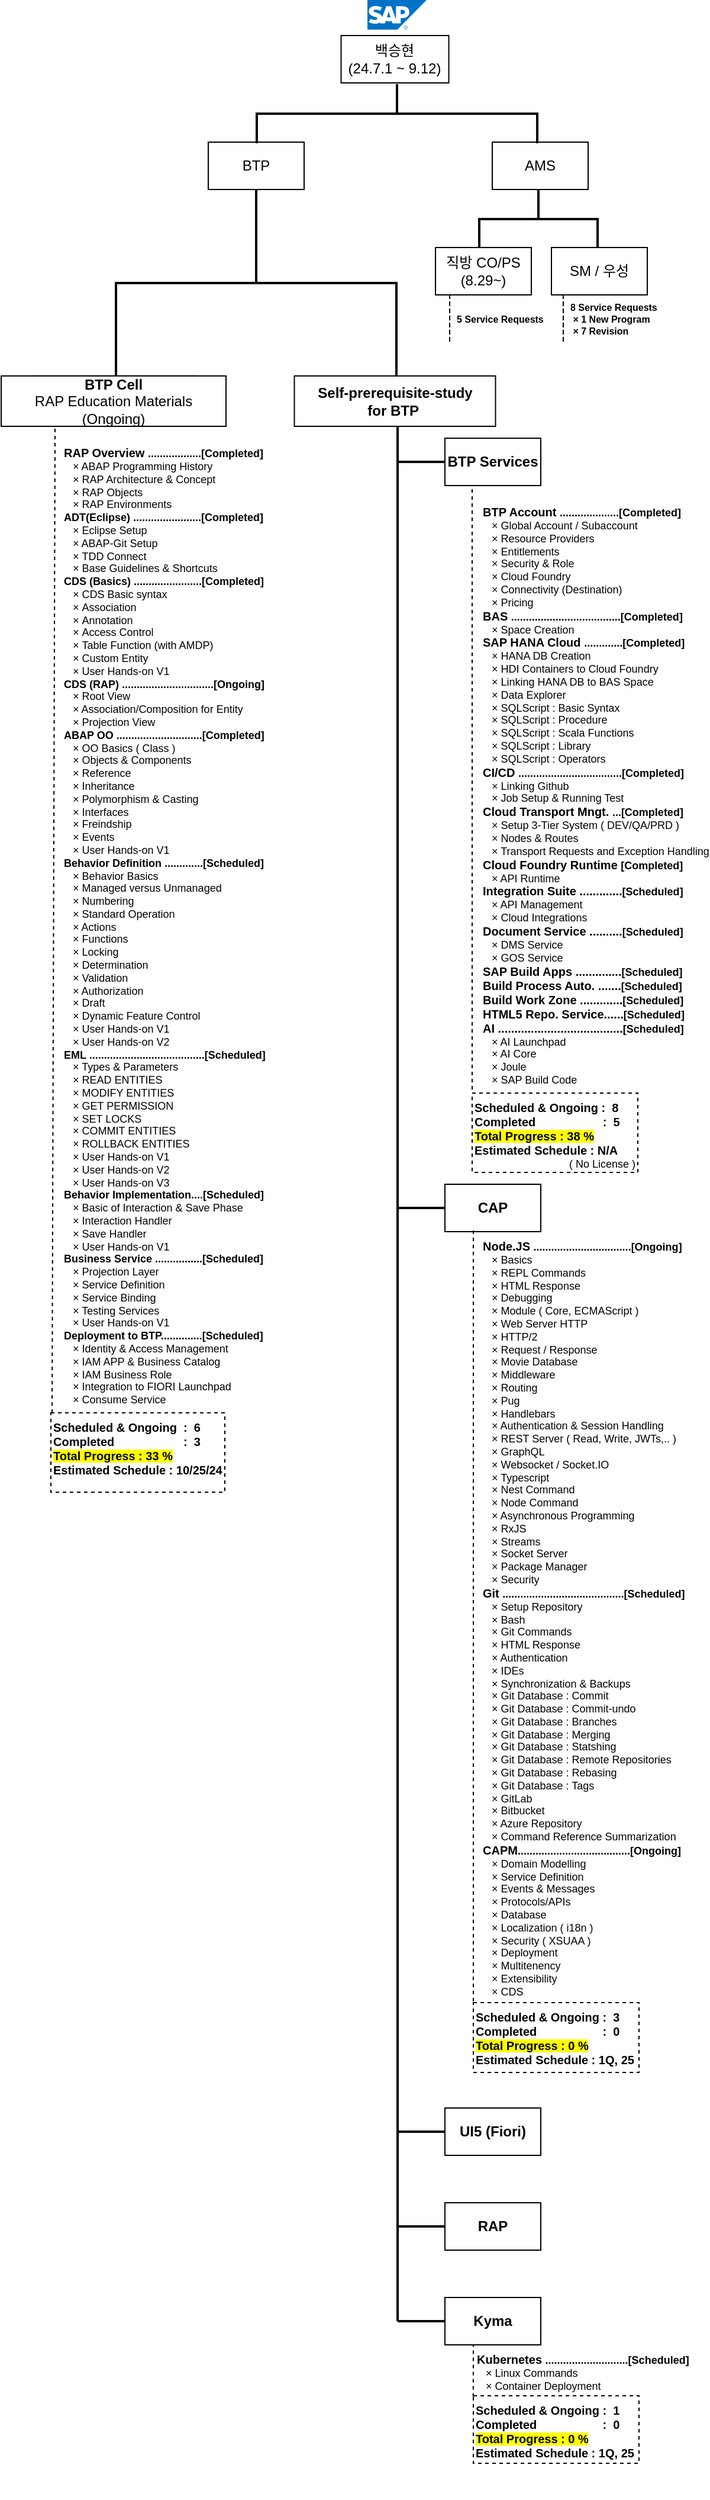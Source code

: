 <mxfile version="24.7.13">
  <diagram name="페이지-1" id="6aw2M1E4y64dNc1100PF">
    <mxGraphModel dx="1195" dy="643" grid="1" gridSize="10" guides="1" tooltips="1" connect="1" arrows="1" fold="1" page="1" pageScale="1" pageWidth="827" pageHeight="1169" math="0" shadow="0">
      <root>
        <mxCell id="0" />
        <mxCell id="1" parent="0" />
        <mxCell id="C9ntUFuA4X-yzAEyJdpu-21" value="백승현&lt;br&gt;(24.7.1 ~ 9.12)" style="html=1;whiteSpace=wrap;" parent="1" vertex="1">
          <mxGeometry x="352.25" y="90" width="91" height="40" as="geometry" />
        </mxCell>
        <mxCell id="C9ntUFuA4X-yzAEyJdpu-23" value="AMS" style="html=1;whiteSpace=wrap;" parent="1" vertex="1">
          <mxGeometry x="480" y="180" width="81" height="40" as="geometry" />
        </mxCell>
        <mxCell id="C9ntUFuA4X-yzAEyJdpu-24" value="BTP" style="html=1;whiteSpace=wrap;" parent="1" vertex="1">
          <mxGeometry x="240" y="180" width="81" height="40" as="geometry" />
        </mxCell>
        <mxCell id="C9ntUFuA4X-yzAEyJdpu-25" value="" style="strokeWidth=2;html=1;shape=mxgraph.flowchart.annotation_2;align=left;labelPosition=right;pointerEvents=1;rotation=90;" parent="1" vertex="1">
          <mxGeometry x="374.5" y="37.5" width="50" height="237" as="geometry" />
        </mxCell>
        <mxCell id="C9ntUFuA4X-yzAEyJdpu-28" value="" style="strokeWidth=2;html=1;shape=mxgraph.flowchart.annotation_2;align=left;labelPosition=right;pointerEvents=1;rotation=90;" parent="1" vertex="1">
          <mxGeometry x="494" y="195" width="50" height="100" as="geometry" />
        </mxCell>
        <mxCell id="C9ntUFuA4X-yzAEyJdpu-29" value="직방 CO/PS&lt;br&gt;(8.29~)" style="html=1;whiteSpace=wrap;" parent="1" vertex="1">
          <mxGeometry x="432" y="269" width="81" height="40" as="geometry" />
        </mxCell>
        <mxCell id="C9ntUFuA4X-yzAEyJdpu-30" value="SM / 우성" style="html=1;whiteSpace=wrap;" parent="1" vertex="1">
          <mxGeometry x="530" y="269" width="81" height="40" as="geometry" />
        </mxCell>
        <mxCell id="C9ntUFuA4X-yzAEyJdpu-40" value="" style="strokeWidth=2;html=1;shape=mxgraph.flowchart.annotation_2;align=left;labelPosition=right;pointerEvents=1;rotation=90;points=[[0,0.5,0,0,0],[0.5,0,0,0,0],[0.5,0.5,0,0,0],[0.5,1,0,0,0],[1,0,0,0,0],[1,1,0,0,0]];" parent="1" vertex="1">
          <mxGeometry x="201.44" y="180.44" width="158.12" height="237" as="geometry" />
        </mxCell>
        <mxCell id="C9ntUFuA4X-yzAEyJdpu-41" value="&lt;b&gt;BTP Cell&lt;/b&gt;&lt;br&gt;RAP Education Materials" style="html=1;whiteSpace=wrap;" parent="1" vertex="1">
          <mxGeometry x="90" y="377.44" width="140" height="40" as="geometry" />
        </mxCell>
        <mxCell id="C9ntUFuA4X-yzAEyJdpu-44" value="5 Service Requests" style="shape=partialRectangle;fillColor=none;align=left;verticalAlign=middle;strokeColor=none;spacingLeft=34;rotatable=0;points=[[0,0.5],[1,0.5]];portConstraint=eastwest;dropTarget=0;fontSize=8;fontStyle=1" parent="1" vertex="1">
          <mxGeometry x="414" y="309" width="90" height="41" as="geometry" />
        </mxCell>
        <mxCell id="C9ntUFuA4X-yzAEyJdpu-45" value="" style="shape=partialRectangle;top=0;left=0;bottom=0;fillColor=none;stokeWidth=1;dashed=1;align=left;verticalAlign=middle;spacingLeft=4;spacingRight=4;overflow=hidden;rotatable=0;points=[];portConstraint=eastwest;part=1;" parent="C9ntUFuA4X-yzAEyJdpu-44" vertex="1" connectable="0">
          <mxGeometry width="30" height="41" as="geometry" />
        </mxCell>
        <mxCell id="C9ntUFuA4X-yzAEyJdpu-46" value="8 Service Requests &#xa; × 1 New Program&#xa; × 7 Revision" style="shape=partialRectangle;fillColor=none;align=left;verticalAlign=middle;strokeColor=none;spacingLeft=34;rotatable=0;points=[[0,0.5],[1,0.5]];portConstraint=eastwest;dropTarget=0;fontSize=8;fontStyle=1" parent="1" vertex="1">
          <mxGeometry x="510" y="309" width="90" height="41" as="geometry" />
        </mxCell>
        <mxCell id="C9ntUFuA4X-yzAEyJdpu-47" value="" style="shape=partialRectangle;top=0;left=0;bottom=0;fillColor=none;stokeWidth=1;dashed=1;align=left;verticalAlign=middle;spacingLeft=4;spacingRight=4;overflow=hidden;rotatable=0;points=[];portConstraint=eastwest;part=1;" parent="C9ntUFuA4X-yzAEyJdpu-46" vertex="1" connectable="0">
          <mxGeometry width="30" height="41" as="geometry" />
        </mxCell>
        <mxCell id="C9ntUFuA4X-yzAEyJdpu-54" value="" style="endArrow=none;dashed=1;html=1;strokeWidth=1;rounded=0;entryX=0.352;entryY=0.096;entryDx=0;entryDy=0;entryPerimeter=0;" parent="1" edge="1">
          <mxGeometry width="50" height="50" relative="1" as="geometry">
            <mxPoint x="108" y="1253.013" as="sourcePoint" />
            <mxPoint x="110.65" y="380.0" as="targetPoint" />
          </mxGeometry>
        </mxCell>
        <mxCell id="C9ntUFuA4X-yzAEyJdpu-55" value="&lt;span style=&quot;font-size: 10px; text-wrap: nowrap;&quot;&gt;&lt;b&gt;RAP Overview&amp;nbsp;&lt;/b&gt;&lt;/span&gt;&lt;span style=&quot;text-wrap: nowrap; background-color: initial;&quot;&gt;&lt;b&gt;..................[Completed&lt;/b&gt;&lt;/span&gt;&lt;span style=&quot;text-wrap: nowrap; background-color: initial;&quot;&gt;&lt;b&gt;]&lt;/b&gt;&lt;/span&gt;&lt;span style=&quot;font-size: 9px; text-wrap: nowrap;&quot;&gt;&lt;b&gt;&amp;nbsp;&lt;/b&gt; &amp;nbsp;&lt;br&gt;&amp;nbsp; &amp;nbsp;× ABAP Programming History&lt;/span&gt;&lt;br style=&quot;padding: 0px; margin: 0px; font-size: 9px; text-wrap: nowrap;&quot;&gt;&lt;span style=&quot;font-size: 9px; text-wrap: nowrap;&quot;&gt;&amp;nbsp; &amp;nbsp;× RAP Architecture &amp;amp; Concept&lt;br&gt;&lt;/span&gt;&lt;div&gt;&lt;span style=&quot;text-wrap: nowrap; background-color: initial;&quot;&gt;&amp;nbsp; &amp;nbsp;×&lt;/span&gt;&lt;span style=&quot;text-wrap: nowrap; background-color: initial;&quot;&gt;&amp;nbsp;RAP Objects&lt;/span&gt;&lt;span style=&quot;font-size: 9px; text-wrap: nowrap;&quot;&gt;&amp;nbsp;&lt;br&gt;&lt;/span&gt;&lt;span style=&quot;text-wrap: nowrap;&quot;&gt;&amp;nbsp; &amp;nbsp;× RAP Environments&lt;/span&gt;&lt;span style=&quot;font-size: 9px; text-wrap: nowrap;&quot;&gt;&amp;nbsp;&lt;br&gt;&lt;b&gt;ADT(Eclipse)&amp;nbsp;&lt;/b&gt;&lt;/span&gt;&lt;span style=&quot;text-wrap: nowrap; background-color: initial;&quot;&gt;&lt;b&gt;.......................[Completed&lt;/b&gt;&lt;/span&gt;&lt;span style=&quot;text-wrap: nowrap; background-color: initial;&quot;&gt;&lt;b&gt;]&lt;/b&gt;&lt;/span&gt;&lt;span style=&quot;font-size: 9px; text-wrap: nowrap;&quot;&gt;&lt;br&gt;&lt;/span&gt;&lt;span style=&quot;text-wrap: nowrap; background-color: initial;&quot;&gt;&amp;nbsp; &amp;nbsp;×&lt;/span&gt;&lt;span style=&quot;text-wrap: nowrap; background-color: initial;&quot;&gt;&amp;nbsp;Eclipse Setup&lt;/span&gt;&lt;span style=&quot;text-wrap: nowrap;&quot;&gt;&lt;br&gt;&lt;/span&gt;&lt;span style=&quot;text-wrap: nowrap;&quot;&gt;&amp;nbsp; &amp;nbsp;× ABAP-Git Setup&lt;br&gt;&lt;/span&gt;&lt;span style=&quot;text-wrap: nowrap; background-color: initial;&quot;&gt;&amp;nbsp; &amp;nbsp;×&lt;/span&gt;&lt;span style=&quot;text-wrap: nowrap; background-color: initial;&quot;&gt;&amp;nbsp;TDD Connect&lt;br&gt;&lt;/span&gt;&lt;span style=&quot;text-wrap: nowrap; background-color: initial;&quot;&gt;&amp;nbsp; &amp;nbsp;×&lt;/span&gt;&lt;span style=&quot;text-wrap: nowrap; background-color: initial;&quot;&gt;&amp;nbsp;Base Guidelines &amp;amp; Shortcuts&lt;/span&gt;&lt;span style=&quot;font-size: 9px; text-wrap: nowrap;&quot;&gt;&lt;br&gt;&lt;/span&gt;&lt;/div&gt;&lt;div&gt;&lt;span style=&quot;text-wrap: nowrap;&quot;&gt;&lt;b&gt;CDS (Basics)&amp;nbsp;&lt;/b&gt;&lt;/span&gt;&lt;span style=&quot;background-color: initial; text-wrap: nowrap;&quot;&gt;&lt;b&gt;.......................[Completed&lt;/b&gt;&lt;/span&gt;&lt;span style=&quot;background-color: initial; text-wrap: nowrap;&quot;&gt;&lt;b&gt;]&lt;/b&gt;&lt;/span&gt;&lt;span style=&quot;text-wrap: nowrap; background-color: initial;&quot;&gt;&lt;br&gt;&lt;/span&gt;&lt;/div&gt;&lt;div&gt;&lt;span style=&quot;text-wrap: nowrap; background-color: initial;&quot;&gt;&amp;nbsp; &amp;nbsp;×&amp;nbsp;&lt;/span&gt;&lt;span style=&quot;background-color: initial; text-wrap: nowrap;&quot;&gt;CDS Basic syntax&lt;/span&gt;&lt;/div&gt;&lt;div&gt;&lt;span style=&quot;text-wrap: nowrap; background-color: initial;&quot;&gt;&amp;nbsp; &amp;nbsp;×&lt;/span&gt;&lt;span style=&quot;text-wrap: nowrap; background-color: initial;&quot;&gt;&amp;nbsp;Association&lt;/span&gt;&lt;span style=&quot;text-wrap: nowrap; background-color: initial;&quot;&gt;&lt;br&gt;&lt;/span&gt;&lt;/div&gt;&lt;div&gt;&lt;span style=&quot;text-wrap: nowrap; background-color: initial;&quot;&gt;&amp;nbsp; &amp;nbsp;×&lt;/span&gt;&lt;span style=&quot;text-wrap: nowrap; background-color: initial;&quot;&gt;&amp;nbsp;Annotation&lt;/span&gt;&lt;span style=&quot;text-wrap: nowrap; background-color: initial;&quot;&gt;&lt;br&gt;&lt;/span&gt;&lt;/div&gt;&lt;div&gt;&lt;span style=&quot;text-wrap: nowrap; background-color: initial;&quot;&gt;&amp;nbsp; &amp;nbsp;×&lt;/span&gt;&lt;span style=&quot;text-wrap: nowrap; background-color: initial;&quot;&gt;&amp;nbsp;Access Control&lt;/span&gt;&lt;span style=&quot;text-wrap: nowrap; background-color: initial;&quot;&gt;&lt;br&gt;&lt;/span&gt;&lt;/div&gt;&lt;div&gt;&lt;span style=&quot;text-wrap: nowrap; background-color: initial;&quot;&gt;&amp;nbsp; &amp;nbsp;×&lt;/span&gt;&lt;span style=&quot;text-wrap: nowrap; background-color: initial;&quot;&gt;&amp;nbsp;Table Function (with AMDP)&lt;/span&gt;&lt;span style=&quot;text-wrap: nowrap; background-color: initial;&quot;&gt;&lt;br&gt;&lt;/span&gt;&lt;/div&gt;&lt;div&gt;&lt;span style=&quot;text-wrap: nowrap; background-color: initial;&quot;&gt;&amp;nbsp; &amp;nbsp;×&lt;/span&gt;&lt;span style=&quot;text-wrap: nowrap; background-color: initial;&quot;&gt;&amp;nbsp;Custom Entity&lt;/span&gt;&lt;span style=&quot;text-wrap: nowrap; background-color: initial;&quot;&gt;&lt;br&gt;&lt;/span&gt;&lt;/div&gt;&lt;div&gt;&lt;span style=&quot;text-wrap: nowrap;&quot;&gt;&amp;nbsp; &amp;nbsp;× User Hands-on V1&lt;/span&gt;&lt;span style=&quot;text-wrap: nowrap; background-color: initial;&quot;&gt;&lt;br&gt;&lt;/span&gt;&lt;/div&gt;&lt;div&gt;&lt;span style=&quot;text-wrap: nowrap;&quot;&gt;&lt;b&gt;CDS (RAP)&amp;nbsp;&lt;/b&gt;&lt;/span&gt;&lt;span style=&quot;background-color: initial; text-wrap: nowrap;&quot;&gt;&lt;b&gt;...............................[Ongoing&lt;/b&gt;&lt;/span&gt;&lt;span style=&quot;background-color: initial; text-wrap: nowrap;&quot;&gt;&lt;b&gt;]&lt;/b&gt;&lt;/span&gt;&lt;span style=&quot;text-wrap: nowrap; background-color: initial;&quot;&gt;&lt;br&gt;&lt;/span&gt;&lt;/div&gt;&lt;div&gt;&lt;span style=&quot;text-wrap: nowrap;&quot;&gt;&amp;nbsp; &amp;nbsp;× Root View&lt;/span&gt;&lt;span style=&quot;text-wrap: nowrap;&quot;&gt;&lt;br&gt;&lt;/span&gt;&lt;/div&gt;&lt;div&gt;&lt;span style=&quot;text-wrap: nowrap;&quot;&gt;&amp;nbsp; &amp;nbsp;× Association/Composition for Entity&lt;/span&gt;&lt;span style=&quot;text-wrap: nowrap;&quot;&gt;&lt;br&gt;&lt;/span&gt;&lt;/div&gt;&lt;div&gt;&lt;span style=&quot;text-wrap: nowrap;&quot;&gt;&amp;nbsp; &amp;nbsp;× Projection View&lt;/span&gt;&lt;/div&gt;&lt;div&gt;&lt;span style=&quot;text-wrap: nowrap;&quot;&gt;&lt;b&gt;ABAP OO&amp;nbsp;&lt;/b&gt;&lt;/span&gt;&lt;span style=&quot;background-color: initial; text-wrap: nowrap;&quot;&gt;&lt;b&gt;.............................[Completed&lt;/b&gt;&lt;/span&gt;&lt;span style=&quot;background-color: initial; text-wrap: nowrap;&quot;&gt;&lt;b&gt;]&lt;/b&gt;&lt;/span&gt;&lt;/div&gt;&lt;div&gt;&lt;span style=&quot;text-wrap: nowrap;&quot;&gt;&amp;nbsp; &amp;nbsp;× OO Basics ( Class )&lt;/span&gt;&lt;/div&gt;&lt;div&gt;&lt;span style=&quot;text-wrap: nowrap;&quot;&gt;&amp;nbsp; &amp;nbsp;× Objects &amp;amp; Components&lt;/span&gt;&lt;span style=&quot;text-wrap: nowrap;&quot;&gt;&lt;br&gt;&lt;/span&gt;&lt;/div&gt;&lt;div&gt;&lt;span style=&quot;text-wrap: nowrap;&quot;&gt;&amp;nbsp; &amp;nbsp;× Reference&lt;/span&gt;&lt;span style=&quot;text-wrap: nowrap;&quot;&gt;&lt;br&gt;&lt;/span&gt;&lt;/div&gt;&lt;div&gt;&lt;span style=&quot;text-wrap: nowrap;&quot;&gt;&amp;nbsp; &amp;nbsp;× Inheritance&lt;/span&gt;&lt;span style=&quot;text-wrap: nowrap;&quot;&gt;&lt;br&gt;&lt;/span&gt;&lt;/div&gt;&lt;div&gt;&lt;span style=&quot;text-wrap: nowrap;&quot;&gt;&amp;nbsp; &amp;nbsp;× Polymorphism &amp;amp; Casting&lt;/span&gt;&lt;span style=&quot;text-wrap: nowrap;&quot;&gt;&lt;br&gt;&lt;/span&gt;&lt;/div&gt;&lt;div&gt;&lt;span style=&quot;text-wrap: nowrap;&quot;&gt;&amp;nbsp; &amp;nbsp;× Interfaces&lt;/span&gt;&lt;span style=&quot;text-wrap: nowrap;&quot;&gt;&lt;br&gt;&lt;/span&gt;&lt;/div&gt;&lt;div&gt;&lt;span style=&quot;text-wrap: nowrap;&quot;&gt;&amp;nbsp; &amp;nbsp;× Freindship&lt;/span&gt;&lt;span style=&quot;text-wrap: nowrap;&quot;&gt;&lt;br&gt;&lt;/span&gt;&lt;/div&gt;&lt;div&gt;&lt;span style=&quot;text-wrap: nowrap;&quot;&gt;&amp;nbsp; &amp;nbsp;× Events&lt;/span&gt;&lt;/div&gt;&lt;div&gt;&lt;span style=&quot;text-wrap: nowrap;&quot;&gt;&amp;nbsp; &amp;nbsp;× User Hands-on V1&lt;/span&gt;&lt;span style=&quot;text-wrap: nowrap;&quot;&gt;&lt;br&gt;&lt;/span&gt;&lt;/div&gt;&lt;div&gt;&lt;span style=&quot;text-wrap: nowrap;&quot;&gt;&lt;b&gt;Behavior Definition .............[&lt;/b&gt;&lt;/span&gt;&lt;b style=&quot;text-wrap: nowrap;&quot;&gt;Scheduled&lt;/b&gt;&lt;span style=&quot;text-wrap: nowrap;&quot;&gt;&lt;b&gt;]&lt;/b&gt;&lt;/span&gt;&lt;/div&gt;&lt;div&gt;&lt;span style=&quot;text-wrap: nowrap;&quot;&gt;&amp;nbsp; &amp;nbsp;× Behavior Basics&amp;nbsp;&lt;/span&gt;&lt;span style=&quot;text-wrap: nowrap;&quot;&gt;&lt;br&gt;&lt;/span&gt;&lt;/div&gt;&lt;div&gt;&lt;span style=&quot;text-wrap: nowrap;&quot;&gt;&amp;nbsp; &amp;nbsp;× Managed versus Unmanaged&lt;/span&gt;&lt;span style=&quot;text-wrap: nowrap;&quot;&gt;&lt;br&gt;&lt;/span&gt;&lt;/div&gt;&lt;div&gt;&lt;span style=&quot;text-wrap: nowrap;&quot;&gt;&amp;nbsp; &amp;nbsp;× Numbering&lt;/span&gt;&lt;/div&gt;&lt;div&gt;&lt;span style=&quot;text-wrap: nowrap;&quot;&gt;&amp;nbsp; &amp;nbsp;× Standard Operation&lt;/span&gt;&lt;span style=&quot;text-wrap: nowrap;&quot;&gt;&lt;br&gt;&lt;/span&gt;&lt;/div&gt;&lt;div&gt;&lt;span style=&quot;text-wrap: nowrap;&quot;&gt;&amp;nbsp; &amp;nbsp;× Actions&lt;/span&gt;&lt;span style=&quot;text-wrap: nowrap;&quot;&gt;&lt;br&gt;&lt;/span&gt;&lt;/div&gt;&lt;div&gt;&lt;span style=&quot;text-wrap: nowrap;&quot;&gt;&amp;nbsp; &amp;nbsp;× Functions&lt;/span&gt;&lt;span style=&quot;text-wrap: nowrap;&quot;&gt;&lt;br&gt;&lt;/span&gt;&lt;/div&gt;&lt;div&gt;&lt;span style=&quot;text-wrap: nowrap;&quot;&gt;&amp;nbsp; &amp;nbsp;× Locking&lt;/span&gt;&lt;span style=&quot;text-wrap: nowrap;&quot;&gt;&lt;br&gt;&lt;/span&gt;&lt;/div&gt;&lt;div&gt;&lt;span style=&quot;text-wrap: nowrap;&quot;&gt;&amp;nbsp; &amp;nbsp;× Determination&lt;/span&gt;&lt;span style=&quot;text-wrap: nowrap;&quot;&gt;&lt;br&gt;&lt;/span&gt;&lt;/div&gt;&lt;div&gt;&lt;span style=&quot;text-wrap: nowrap;&quot;&gt;&amp;nbsp; &amp;nbsp;× Validation&lt;/span&gt;&lt;span style=&quot;text-wrap: nowrap;&quot;&gt;&lt;br&gt;&lt;/span&gt;&lt;/div&gt;&lt;div&gt;&lt;span style=&quot;text-wrap: nowrap;&quot;&gt;&amp;nbsp; &amp;nbsp;× Authorization&lt;/span&gt;&lt;span style=&quot;text-wrap: nowrap;&quot;&gt;&lt;br&gt;&lt;/span&gt;&lt;/div&gt;&lt;div&gt;&lt;span style=&quot;text-wrap: nowrap;&quot;&gt;&amp;nbsp; &amp;nbsp;× Draft&lt;/span&gt;&lt;span style=&quot;text-wrap: nowrap;&quot;&gt;&lt;br&gt;&lt;/span&gt;&lt;/div&gt;&lt;div&gt;&lt;span style=&quot;text-wrap: nowrap;&quot;&gt;&amp;nbsp; &amp;nbsp;× Dynamic Feature Control&lt;/span&gt;&lt;span style=&quot;text-wrap: nowrap;&quot;&gt;&lt;br&gt;&lt;/span&gt;&lt;/div&gt;&lt;div&gt;&lt;span style=&quot;text-wrap: nowrap;&quot;&gt;&amp;nbsp; &amp;nbsp;× User Hands-on V1&lt;/span&gt;&lt;span style=&quot;text-wrap: nowrap;&quot;&gt;&lt;br&gt;&lt;/span&gt;&lt;/div&gt;&lt;div&gt;&lt;span style=&quot;text-wrap: nowrap;&quot;&gt;&amp;nbsp; &amp;nbsp;× User Hands-on V2&lt;/span&gt;&lt;span style=&quot;text-wrap: nowrap;&quot;&gt;&lt;br&gt;&lt;/span&gt;&lt;/div&gt;&lt;div&gt;&lt;b style=&quot;text-wrap: nowrap;&quot;&gt;EML .......................................[Scheduled]&lt;/b&gt;&lt;span style=&quot;text-wrap: nowrap;&quot;&gt;&lt;br&gt;&lt;/span&gt;&lt;/div&gt;&lt;div&gt;&lt;span style=&quot;text-wrap: nowrap;&quot;&gt;&amp;nbsp; &amp;nbsp;× Types &amp;amp; Parameters&lt;/span&gt;&lt;span style=&quot;text-wrap: nowrap;&quot;&gt;&lt;br&gt;&lt;/span&gt;&lt;/div&gt;&lt;div&gt;&lt;span style=&quot;text-wrap: nowrap;&quot;&gt;&amp;nbsp; &amp;nbsp;× READ ENTITIES&lt;/span&gt;&lt;span style=&quot;text-wrap: nowrap;&quot;&gt;&lt;br&gt;&lt;/span&gt;&lt;/div&gt;&lt;div&gt;&lt;span style=&quot;text-wrap: nowrap;&quot;&gt;&amp;nbsp; &amp;nbsp;× MODIFY ENTITIES&lt;/span&gt;&lt;span style=&quot;text-wrap: nowrap;&quot;&gt;&lt;br&gt;&lt;/span&gt;&lt;/div&gt;&lt;div&gt;&lt;span style=&quot;text-wrap: nowrap;&quot;&gt;&amp;nbsp; &amp;nbsp;× GET PERMISSION&amp;nbsp;&lt;/span&gt;&lt;span style=&quot;text-wrap: nowrap;&quot;&gt;&lt;br&gt;&lt;/span&gt;&lt;/div&gt;&lt;div&gt;&lt;span style=&quot;text-wrap: nowrap;&quot;&gt;&amp;nbsp; &amp;nbsp;× SET LOCKS&amp;nbsp;&lt;/span&gt;&lt;span style=&quot;text-wrap: nowrap;&quot;&gt;&lt;br&gt;&lt;/span&gt;&lt;/div&gt;&lt;div&gt;&lt;span style=&quot;text-wrap: nowrap;&quot;&gt;&amp;nbsp; &amp;nbsp;× COMMIT ENTITIES&lt;/span&gt;&lt;span style=&quot;text-wrap: nowrap;&quot;&gt;&lt;br&gt;&lt;/span&gt;&lt;/div&gt;&lt;div&gt;&lt;span style=&quot;text-wrap: nowrap;&quot;&gt;&amp;nbsp; &amp;nbsp;× ROLLBACK ENTITIES&lt;/span&gt;&lt;span style=&quot;text-wrap: nowrap;&quot;&gt;&lt;br&gt;&lt;/span&gt;&lt;/div&gt;&lt;div&gt;&lt;span style=&quot;text-wrap: nowrap;&quot;&gt;&amp;nbsp; &amp;nbsp;× User Hands-on V1&lt;/span&gt;&lt;span style=&quot;text-wrap: nowrap;&quot;&gt;&lt;br&gt;&lt;/span&gt;&lt;/div&gt;&lt;div&gt;&lt;span style=&quot;text-wrap: nowrap;&quot;&gt;&amp;nbsp; &amp;nbsp;× User Hands-on V2&lt;/span&gt;&lt;/div&gt;&lt;div&gt;&lt;span style=&quot;text-wrap: nowrap; background-color: initial;&quot;&gt;&amp;nbsp; &amp;nbsp;× User Hands-on V3&lt;/span&gt;&lt;/div&gt;&lt;div&gt;&lt;div&gt;&lt;b style=&quot;text-wrap: nowrap;&quot;&gt;Behavior Implementation....[Scheduled]&lt;/b&gt;&lt;span style=&quot;text-wrap: nowrap;&quot;&gt;&lt;br&gt;&lt;/span&gt;&lt;/div&gt;&lt;div&gt;&lt;span style=&quot;text-wrap: nowrap;&quot;&gt;&amp;nbsp; &amp;nbsp;× Basic of Interaction &amp;amp; Save Phase&amp;nbsp;&lt;/span&gt;&lt;/div&gt;&lt;/div&gt;&lt;div&gt;&lt;span style=&quot;text-wrap: nowrap;&quot;&gt;&amp;nbsp; &amp;nbsp;× Interaction Handler&amp;nbsp;&lt;/span&gt;&lt;span style=&quot;text-wrap: nowrap;&quot;&gt;&lt;br&gt;&lt;/span&gt;&lt;/div&gt;&lt;div&gt;&lt;span style=&quot;text-wrap: nowrap;&quot;&gt;&amp;nbsp; &amp;nbsp;× Save Handler&lt;/span&gt;&lt;span style=&quot;text-wrap: nowrap;&quot;&gt;&lt;br&gt;&lt;/span&gt;&lt;/div&gt;&lt;div&gt;&lt;span style=&quot;text-wrap: nowrap;&quot;&gt;&amp;nbsp; &amp;nbsp;× User Hands-on V1&lt;/span&gt;&lt;span style=&quot;text-wrap: nowrap;&quot;&gt;&lt;br&gt;&lt;/span&gt;&lt;/div&gt;&lt;div&gt;&lt;div&gt;&lt;div&gt;&lt;b style=&quot;text-wrap: nowrap;&quot;&gt;Business Service ................[Scheduled]&lt;/b&gt;&lt;span style=&quot;text-wrap: nowrap;&quot;&gt;&lt;br&gt;&lt;/span&gt;&lt;/div&gt;&lt;div&gt;&lt;span style=&quot;text-wrap: nowrap;&quot;&gt;&amp;nbsp; &amp;nbsp;× Projection Layer&amp;nbsp;&lt;/span&gt;&lt;/div&gt;&lt;/div&gt;&lt;/div&gt;&lt;div&gt;&lt;span style=&quot;text-wrap: nowrap;&quot;&gt;&amp;nbsp; &amp;nbsp;× Service Definition&lt;/span&gt;&lt;span style=&quot;text-wrap: nowrap;&quot;&gt;&lt;br&gt;&lt;/span&gt;&lt;/div&gt;&lt;div&gt;&lt;span style=&quot;text-wrap: nowrap;&quot;&gt;&amp;nbsp; &amp;nbsp;× Service Binding&lt;/span&gt;&lt;span style=&quot;text-wrap: nowrap;&quot;&gt;&lt;br&gt;&lt;/span&gt;&lt;/div&gt;&lt;div&gt;&lt;span style=&quot;text-wrap: nowrap;&quot;&gt;&amp;nbsp; &amp;nbsp;× Testing Services&lt;/span&gt;&lt;br&gt;&lt;/div&gt;&lt;div&gt;&lt;span style=&quot;text-wrap: nowrap;&quot;&gt;&amp;nbsp; &amp;nbsp;× User Hands-on V1&lt;/span&gt;&lt;span style=&quot;text-wrap: nowrap;&quot;&gt;&lt;br&gt;&lt;/span&gt;&lt;/div&gt;&lt;div&gt;&lt;b style=&quot;text-wrap: nowrap;&quot;&gt;Deployment to BTP..............[Scheduled]&lt;/b&gt;&lt;span style=&quot;text-wrap: nowrap;&quot;&gt;&lt;br&gt;&lt;/span&gt;&lt;/div&gt;&lt;div&gt;&lt;span style=&quot;text-wrap: nowrap;&quot;&gt;&amp;nbsp;&amp;nbsp;&lt;/span&gt;&lt;span style=&quot;text-wrap: nowrap; background-color: initial;&quot;&gt;&amp;nbsp;× Identity &amp;amp; Access Management&lt;/span&gt;&lt;span style=&quot;text-wrap: nowrap;&quot;&gt;&lt;br&gt;&lt;/span&gt;&lt;/div&gt;&lt;div&gt;&lt;span style=&quot;text-wrap: nowrap;&quot;&gt;&amp;nbsp; &amp;nbsp;× IAM APP &amp;amp; Business Catalog&lt;/span&gt;&lt;span style=&quot;text-wrap: nowrap;&quot;&gt;&lt;br&gt;&lt;/span&gt;&lt;/div&gt;&lt;div&gt;&lt;span style=&quot;text-wrap: nowrap;&quot;&gt;&amp;nbsp; &amp;nbsp;× IAM Business Role&lt;/span&gt;&lt;span style=&quot;text-wrap: nowrap;&quot;&gt;&lt;br&gt;&lt;/span&gt;&lt;/div&gt;&lt;div&gt;&lt;span style=&quot;text-wrap: nowrap;&quot;&gt;&amp;nbsp; &amp;nbsp;× Integration to FIORI Launchpad&lt;/span&gt;&lt;/div&gt;&lt;div&gt;&lt;span style=&quot;text-wrap: nowrap;&quot;&gt;&amp;nbsp; &amp;nbsp;× Consume Service&lt;/span&gt;&lt;span style=&quot;text-wrap: nowrap;&quot;&gt;&lt;br&gt;&lt;/span&gt;&lt;/div&gt;" style="text;html=1;align=left;verticalAlign=top;whiteSpace=wrap;rounded=0;fontSize=9;" parent="1" vertex="1">
          <mxGeometry x="115.97" y="430" width="170" height="820" as="geometry" />
        </mxCell>
        <mxCell id="C9ntUFuA4X-yzAEyJdpu-59" value="&lt;b&gt;BTP Cell&lt;/b&gt;&lt;br&gt;RAP Education Materials (Ongoing)" style="html=1;whiteSpace=wrap;" parent="1" vertex="1">
          <mxGeometry x="65" y="377.44" width="190" height="42.56" as="geometry" />
        </mxCell>
        <mxCell id="C9ntUFuA4X-yzAEyJdpu-42" value="&lt;b&gt;Self-prerequisite-study &lt;br&gt;for BTP&amp;nbsp;&lt;/b&gt;" style="html=1;whiteSpace=wrap;" parent="1" vertex="1">
          <mxGeometry x="312.75" y="377.44" width="170" height="42.56" as="geometry" />
        </mxCell>
        <mxCell id="N-IlC6iHk4Ezfcukmt0L-5" value="" style="endArrow=none;html=1;rounded=0;fontSize=16;strokeWidth=2;" edge="1" parent="1">
          <mxGeometry width="50" height="50" relative="1" as="geometry">
            <mxPoint x="400" y="2020" as="sourcePoint" />
            <mxPoint x="400" y="420" as="targetPoint" />
          </mxGeometry>
        </mxCell>
        <mxCell id="N-IlC6iHk4Ezfcukmt0L-7" value="" style="endArrow=none;html=1;rounded=0;fontSize=16;strokeWidth=2;" edge="1" parent="1">
          <mxGeometry width="50" height="50" relative="1" as="geometry">
            <mxPoint x="400" y="450" as="sourcePoint" />
            <mxPoint x="440" y="450" as="targetPoint" />
          </mxGeometry>
        </mxCell>
        <mxCell id="N-IlC6iHk4Ezfcukmt0L-10" value="&lt;b&gt;BTP Services&lt;/b&gt;" style="html=1;whiteSpace=wrap;" vertex="1" parent="1">
          <mxGeometry x="440" y="430" width="81" height="40" as="geometry" />
        </mxCell>
        <mxCell id="N-IlC6iHk4Ezfcukmt0L-13" value="" style="endArrow=none;dashed=1;html=1;strokeWidth=1;rounded=0;" edge="1" parent="1">
          <mxGeometry width="50" height="50" relative="1" as="geometry">
            <mxPoint x="463" y="980" as="sourcePoint" />
            <mxPoint x="463" y="470" as="targetPoint" />
          </mxGeometry>
        </mxCell>
        <mxCell id="N-IlC6iHk4Ezfcukmt0L-16" value="" style="endArrow=none;html=1;rounded=0;fontSize=16;strokeWidth=2;" edge="1" parent="1">
          <mxGeometry width="50" height="50" relative="1" as="geometry">
            <mxPoint x="400" y="1080" as="sourcePoint" />
            <mxPoint x="440" y="1080" as="targetPoint" />
          </mxGeometry>
        </mxCell>
        <mxCell id="N-IlC6iHk4Ezfcukmt0L-17" value="&lt;b&gt;CAP&lt;/b&gt;" style="html=1;whiteSpace=wrap;" vertex="1" parent="1">
          <mxGeometry x="440" y="1060" width="81" height="40" as="geometry" />
        </mxCell>
        <mxCell id="N-IlC6iHk4Ezfcukmt0L-18" value="&lt;span style=&quot;font-size: 10px; text-wrap: nowrap;&quot;&gt;&lt;b&gt;BTP Account&amp;nbsp;&lt;/b&gt;&lt;/span&gt;&lt;span style=&quot;text-wrap: nowrap; background-color: initial;&quot;&gt;&lt;b&gt;....................[Completed&lt;/b&gt;&lt;/span&gt;&lt;span style=&quot;text-wrap: nowrap; background-color: initial;&quot;&gt;&lt;b&gt;]&lt;/b&gt;&lt;/span&gt;&lt;span style=&quot;font-size: 9px; text-wrap: nowrap;&quot;&gt;&lt;b&gt;&amp;nbsp;&lt;/b&gt; &amp;nbsp;&lt;br&gt;&amp;nbsp; &amp;nbsp;× Global Account / Subaccount&lt;/span&gt;&lt;div&gt;&lt;span style=&quot;text-wrap: nowrap;&quot;&gt;&amp;nbsp; &amp;nbsp;× Resource Providers&lt;/span&gt;&lt;/div&gt;&lt;div&gt;&lt;span style=&quot;text-wrap: nowrap;&quot;&gt;&amp;nbsp; &amp;nbsp;× Entitlements&lt;/span&gt;&lt;span style=&quot;text-wrap: nowrap;&quot;&gt;&lt;br&gt;&lt;/span&gt;&lt;/div&gt;&lt;div&gt;&lt;span style=&quot;text-wrap: nowrap;&quot;&gt;&amp;nbsp; &amp;nbsp;× Security &amp;amp; Role&lt;/span&gt;&lt;span style=&quot;text-wrap: nowrap;&quot;&gt;&lt;br&gt;&lt;/span&gt;&lt;/div&gt;&lt;div&gt;&lt;span style=&quot;text-wrap: nowrap;&quot;&gt;&amp;nbsp; &amp;nbsp;× Cloud Foundry&amp;nbsp;&lt;/span&gt;&lt;span style=&quot;text-wrap: nowrap;&quot;&gt;&lt;br&gt;&lt;/span&gt;&lt;/div&gt;&lt;div&gt;&lt;span style=&quot;text-wrap: nowrap;&quot;&gt;&amp;nbsp; &amp;nbsp;× Connectivity (Destination)&lt;/span&gt;&lt;/div&gt;&lt;div&gt;&lt;span style=&quot;text-wrap: nowrap;&quot;&gt;&amp;nbsp; &amp;nbsp;× Pricing&amp;nbsp;&lt;/span&gt;&lt;span style=&quot;text-wrap: nowrap;&quot;&gt;&lt;br&gt;&lt;/span&gt;&lt;/div&gt;&lt;div&gt;&lt;span style=&quot;text-wrap: nowrap; font-size: 10px;&quot;&gt;&lt;b&gt;BAS&amp;nbsp;&lt;/b&gt;&lt;/span&gt;&lt;span style=&quot;text-wrap: nowrap; background-color: initial;&quot;&gt;&lt;b&gt;.....................................[Completed&lt;/b&gt;&lt;/span&gt;&lt;span style=&quot;text-wrap: nowrap; background-color: initial;&quot;&gt;&lt;b&gt;]&lt;/b&gt;&lt;/span&gt;&lt;span style=&quot;text-wrap: nowrap;&quot;&gt;&lt;b&gt;&amp;nbsp;&lt;/b&gt;&amp;nbsp;&amp;nbsp;&lt;br&gt;&amp;nbsp; &amp;nbsp;× Space Creation&amp;nbsp;&lt;/span&gt;&lt;/div&gt;&lt;span style=&quot;text-wrap: nowrap; font-size: 10px;&quot;&gt;&lt;b&gt;SAP HANA Cloud&amp;nbsp;&lt;/b&gt;&lt;/span&gt;&lt;span style=&quot;text-wrap: nowrap; background-color: initial;&quot;&gt;&lt;b&gt;.............[Completed&lt;/b&gt;&lt;/span&gt;&lt;span style=&quot;text-wrap: nowrap; background-color: initial;&quot;&gt;&lt;b&gt;]&lt;/b&gt;&lt;/span&gt;&lt;span style=&quot;text-wrap: nowrap;&quot;&gt;&lt;b&gt;&amp;nbsp;&lt;/b&gt;&amp;nbsp;&amp;nbsp;&lt;br&gt;&lt;/span&gt;&lt;div&gt;&lt;span style=&quot;text-wrap: nowrap; background-color: initial;&quot;&gt;&amp;nbsp; &amp;nbsp;× HANA DB Creation&lt;/span&gt;&lt;/div&gt;&lt;div&gt;&lt;span style=&quot;text-wrap: nowrap; background-color: initial;&quot;&gt;&amp;nbsp; &amp;nbsp;× HDI Containers to Cloud Foundry&lt;/span&gt;&lt;/div&gt;&lt;div&gt;&lt;span style=&quot;text-wrap: nowrap; background-color: initial;&quot;&gt;&amp;nbsp; &amp;nbsp;× Linking HANA DB to BAS Space&lt;/span&gt;&lt;br&gt;&lt;/div&gt;&lt;div&gt;&lt;span style=&quot;text-wrap: nowrap;&quot;&gt;&amp;nbsp; &amp;nbsp;× Data Explorer&lt;/span&gt;&lt;span style=&quot;text-wrap: nowrap; background-color: initial;&quot;&gt;&lt;br&gt;&lt;/span&gt;&lt;/div&gt;&lt;div&gt;&lt;span style=&quot;text-wrap: nowrap;&quot;&gt;&amp;nbsp; &amp;nbsp;× SQLScript : Basic Syntax&lt;/span&gt;&lt;span style=&quot;text-wrap: nowrap;&quot;&gt;&lt;br&gt;&lt;/span&gt;&lt;/div&gt;&lt;div&gt;&lt;span style=&quot;text-wrap: nowrap;&quot;&gt;&amp;nbsp; &amp;nbsp;× SQLScript : Procedure&lt;/span&gt;&lt;span style=&quot;text-wrap: nowrap;&quot;&gt;&lt;br&gt;&lt;/span&gt;&lt;/div&gt;&lt;div&gt;&lt;span style=&quot;text-wrap: nowrap;&quot;&gt;&amp;nbsp; &amp;nbsp;× SQLScript : Scala Functions&lt;/span&gt;&lt;span style=&quot;text-wrap: nowrap;&quot;&gt;&lt;br&gt;&lt;/span&gt;&lt;/div&gt;&lt;div&gt;&lt;span style=&quot;text-wrap: nowrap;&quot;&gt;&amp;nbsp; &amp;nbsp;× SQLScript : Library&lt;/span&gt;&lt;span style=&quot;text-wrap: nowrap;&quot;&gt;&lt;br&gt;&lt;/span&gt;&lt;/div&gt;&lt;div&gt;&lt;span style=&quot;text-wrap: nowrap;&quot;&gt;&amp;nbsp; &amp;nbsp;× SQLScript : Operators&lt;/span&gt;&lt;span style=&quot;text-wrap: nowrap;&quot;&gt;&lt;br&gt;&lt;/span&gt;&lt;/div&gt;&lt;div&gt;&lt;span style=&quot;text-wrap: nowrap; font-size: 10px;&quot;&gt;&lt;b&gt;CI/CD &lt;/b&gt;&lt;/span&gt;&lt;span style=&quot;text-wrap: nowrap; background-color: initial;&quot;&gt;&lt;b&gt;...................................[Completed&lt;/b&gt;&lt;/span&gt;&lt;span style=&quot;text-wrap: nowrap; background-color: initial;&quot;&gt;&lt;b&gt;]&lt;/b&gt;&lt;/span&gt;&lt;/div&gt;&lt;div&gt;&lt;span style=&quot;text-wrap: nowrap; background-color: initial;&quot;&gt;&amp;nbsp; &amp;nbsp;× Linking Github&lt;/span&gt;&lt;/div&gt;&lt;div&gt;&lt;span style=&quot;text-wrap: nowrap; background-color: initial;&quot;&gt;&amp;nbsp; &amp;nbsp;× Job Setup &amp;amp; Running Test&lt;/span&gt;&lt;/div&gt;&lt;div&gt;&lt;div&gt;&lt;span style=&quot;text-wrap: nowrap; font-size: 10px;&quot;&gt;&lt;b&gt;Cloud Transport Mngt.&amp;nbsp;&lt;/b&gt;&lt;/span&gt;&lt;span style=&quot;text-wrap: nowrap; background-color: initial;&quot;&gt;&lt;b&gt;...[Completed&lt;/b&gt;&lt;/span&gt;&lt;span style=&quot;text-wrap: nowrap; background-color: initial;&quot;&gt;&lt;b&gt;]&lt;/b&gt;&lt;/span&gt;&lt;/div&gt;&lt;/div&gt;&lt;div&gt;&lt;div&gt;&lt;span style=&quot;text-wrap: nowrap; background-color: initial;&quot;&gt;&amp;nbsp; &amp;nbsp;× Setup 3-Tier System ( DEV/QA/PRD )&lt;/span&gt;&lt;/div&gt;&lt;div&gt;&lt;span style=&quot;text-wrap: nowrap; background-color: initial;&quot;&gt;&amp;nbsp; &amp;nbsp;× Nodes &amp;amp; Routes&lt;/span&gt;&lt;/div&gt;&lt;/div&gt;&lt;div&gt;&lt;span style=&quot;text-wrap: nowrap;&quot;&gt;&amp;nbsp; &amp;nbsp;× Transport Requests and Exception Handling&lt;/span&gt;&lt;span style=&quot;text-wrap: nowrap; background-color: initial;&quot;&gt;&lt;br&gt;&lt;/span&gt;&lt;/div&gt;&lt;div&gt;&lt;div&gt;&lt;span style=&quot;text-wrap: nowrap; font-size: 10px;&quot;&gt;&lt;b&gt;Cloud Foundry Runtime&amp;nbsp;&lt;/b&gt;&lt;/span&gt;&lt;span style=&quot;text-wrap: nowrap; background-color: initial;&quot;&gt;&lt;b&gt;[Completed&lt;/b&gt;&lt;/span&gt;&lt;span style=&quot;text-wrap: nowrap; background-color: initial;&quot;&gt;&lt;b&gt;]&lt;/b&gt;&lt;/span&gt;&lt;/div&gt;&lt;div&gt;&lt;span style=&quot;text-wrap: nowrap;&quot;&gt;&amp;nbsp; &amp;nbsp;× API Runtime&lt;/span&gt;&lt;span style=&quot;text-wrap: nowrap; background-color: initial;&quot;&gt;&lt;b&gt;&lt;br&gt;&lt;/b&gt;&lt;/span&gt;&lt;/div&gt;&lt;div&gt;&lt;div&gt;&lt;span style=&quot;text-wrap: nowrap; font-size: 10px;&quot;&gt;&lt;b&gt;Integration Suite .............&lt;/b&gt;&lt;/span&gt;&lt;span style=&quot;text-wrap: nowrap; background-color: initial;&quot;&gt;&lt;b&gt;[Scheduled&lt;/b&gt;&lt;/span&gt;&lt;span style=&quot;text-wrap: nowrap; background-color: initial;&quot;&gt;&lt;b&gt;]&lt;/b&gt;&lt;/span&gt;&lt;/div&gt;&lt;/div&gt;&lt;div&gt;&lt;span style=&quot;text-wrap: nowrap;&quot;&gt;&amp;nbsp; &amp;nbsp;× API Management&lt;/span&gt;&lt;span style=&quot;text-wrap: nowrap; background-color: initial;&quot;&gt;&lt;b&gt;&lt;br&gt;&lt;/b&gt;&lt;/span&gt;&lt;/div&gt;&lt;div&gt;&lt;span style=&quot;text-wrap: nowrap;&quot;&gt;&amp;nbsp; &amp;nbsp;× Cloud Integrations&lt;/span&gt;&lt;span style=&quot;text-wrap: nowrap;&quot;&gt;&lt;br&gt;&lt;/span&gt;&lt;/div&gt;&lt;div&gt;&lt;div&gt;&lt;span style=&quot;text-wrap: nowrap; font-size: 10px;&quot;&gt;&lt;b&gt;Document Service ..........&lt;/b&gt;&lt;/span&gt;&lt;span style=&quot;text-wrap: nowrap; background-color: initial;&quot;&gt;&lt;b&gt;[Scheduled&lt;/b&gt;&lt;/span&gt;&lt;span style=&quot;text-wrap: nowrap; background-color: initial;&quot;&gt;&lt;b&gt;]&lt;/b&gt;&lt;/span&gt;&lt;/div&gt;&lt;div&gt;&lt;span style=&quot;text-wrap: nowrap;&quot;&gt;&amp;nbsp; &amp;nbsp;× DMS Service&lt;/span&gt;&lt;/div&gt;&lt;/div&gt;&lt;div&gt;&lt;span style=&quot;text-wrap: nowrap;&quot;&gt;&amp;nbsp; &amp;nbsp;× GOS Service&lt;/span&gt;&lt;span style=&quot;text-wrap: nowrap;&quot;&gt;&lt;br&gt;&lt;/span&gt;&lt;/div&gt;&lt;div&gt;&lt;div&gt;&lt;span style=&quot;text-wrap: nowrap; font-size: 10px;&quot;&gt;&lt;b&gt;SAP Build Apps ..............&lt;/b&gt;&lt;/span&gt;&lt;span style=&quot;text-wrap: nowrap; background-color: initial;&quot;&gt;&lt;b&gt;[Scheduled&lt;/b&gt;&lt;/span&gt;&lt;span style=&quot;text-wrap: nowrap; background-color: initial;&quot;&gt;&lt;b&gt;]&lt;/b&gt;&lt;/span&gt;&lt;/div&gt;&lt;div&gt;&lt;div&gt;&lt;span style=&quot;text-wrap: nowrap; font-size: 10px;&quot;&gt;&lt;b&gt;Build Process Auto. .......&lt;/b&gt;&lt;/span&gt;&lt;span style=&quot;text-wrap: nowrap; background-color: initial;&quot;&gt;&lt;b&gt;[Scheduled&lt;/b&gt;&lt;/span&gt;&lt;span style=&quot;text-wrap: nowrap; background-color: initial;&quot;&gt;&lt;b&gt;]&lt;/b&gt;&lt;/span&gt;&lt;/div&gt;&lt;div&gt;&lt;div&gt;&lt;span style=&quot;text-wrap: nowrap; font-size: 10px;&quot;&gt;&lt;b&gt;Build Work Zone .............&lt;/b&gt;&lt;/span&gt;&lt;span style=&quot;text-wrap: nowrap; background-color: initial;&quot;&gt;&lt;b&gt;[Scheduled&lt;/b&gt;&lt;/span&gt;&lt;span style=&quot;text-wrap: nowrap; background-color: initial;&quot;&gt;&lt;b&gt;]&lt;/b&gt;&lt;/span&gt;&lt;/div&gt;&lt;div&gt;&lt;div&gt;&lt;span style=&quot;text-wrap: nowrap; font-size: 10px;&quot;&gt;&lt;b&gt;HTML5 Repo. Service......&lt;/b&gt;&lt;/span&gt;&lt;span style=&quot;text-wrap: nowrap; background-color: initial;&quot;&gt;&lt;b&gt;[Scheduled&lt;/b&gt;&lt;/span&gt;&lt;span style=&quot;text-wrap: nowrap; background-color: initial;&quot;&gt;&lt;b&gt;]&lt;/b&gt;&lt;/span&gt;&lt;/div&gt;&lt;/div&gt;&lt;/div&gt;&lt;/div&gt;&lt;/div&gt;&lt;div&gt;&lt;div&gt;&lt;span style=&quot;text-wrap: nowrap; font-size: 10px;&quot;&gt;&lt;b&gt;AI ......................................&lt;/b&gt;&lt;/span&gt;&lt;span style=&quot;text-wrap: nowrap; background-color: initial;&quot;&gt;&lt;b&gt;[Scheduled&lt;/b&gt;&lt;/span&gt;&lt;span style=&quot;text-wrap: nowrap; background-color: initial;&quot;&gt;&lt;b&gt;]&lt;/b&gt;&lt;/span&gt;&lt;/div&gt;&lt;div&gt;&lt;span style=&quot;text-wrap: nowrap;&quot;&gt;&amp;nbsp; &amp;nbsp;× AI Launchpad&lt;/span&gt;&lt;span style=&quot;text-wrap: nowrap; background-color: initial;&quot;&gt;&lt;b&gt;&lt;br&gt;&lt;/b&gt;&lt;/span&gt;&lt;/div&gt;&lt;div&gt;&lt;span style=&quot;text-wrap: nowrap;&quot;&gt;&amp;nbsp; &amp;nbsp;× AI Core&lt;/span&gt;&lt;/div&gt;&lt;/div&gt;&lt;div&gt;&lt;span style=&quot;text-wrap: nowrap;&quot;&gt;&amp;nbsp; &amp;nbsp;× Joule&lt;/span&gt;&lt;span style=&quot;text-wrap: nowrap;&quot;&gt;&lt;br&gt;&lt;/span&gt;&lt;/div&gt;&lt;div&gt;&lt;span style=&quot;text-wrap: nowrap;&quot;&gt;&amp;nbsp; &amp;nbsp;× SAP Build Code&lt;/span&gt;&lt;span style=&quot;text-wrap: nowrap;&quot;&gt;&lt;br&gt;&lt;/span&gt;&lt;/div&gt;&lt;div&gt;&lt;/div&gt;&lt;/div&gt;" style="text;html=1;align=left;verticalAlign=top;whiteSpace=wrap;rounded=0;fontSize=9;" vertex="1" parent="1">
          <mxGeometry x="470" y="480" width="180" height="500" as="geometry" />
        </mxCell>
        <mxCell id="N-IlC6iHk4Ezfcukmt0L-21" value="" style="endArrow=none;dashed=1;html=1;strokeWidth=1;rounded=0;" edge="1" parent="1">
          <mxGeometry width="50" height="50" relative="1" as="geometry">
            <mxPoint x="464" y="1750" as="sourcePoint" />
            <mxPoint x="464" y="1099" as="targetPoint" />
          </mxGeometry>
        </mxCell>
        <mxCell id="N-IlC6iHk4Ezfcukmt0L-22" value="&lt;span style=&quot;font-size: 10px; text-wrap: nowrap;&quot;&gt;&lt;b&gt;Node.JS&amp;nbsp;&lt;/b&gt;&lt;/span&gt;&lt;span style=&quot;text-wrap: nowrap; background-color: initial;&quot;&gt;&lt;b&gt;.................................[Ongoing&lt;/b&gt;&lt;/span&gt;&lt;span style=&quot;text-wrap: nowrap; background-color: initial;&quot;&gt;&lt;b&gt;]&lt;/b&gt;&lt;/span&gt;&lt;span style=&quot;font-size: 9px; text-wrap: nowrap;&quot;&gt;&lt;b&gt;&amp;nbsp;&lt;/b&gt; &amp;nbsp;&lt;br&gt;&amp;nbsp; &amp;nbsp;× Basics&lt;/span&gt;&lt;div&gt;&lt;span style=&quot;text-wrap: nowrap;&quot;&gt;&amp;nbsp; &amp;nbsp;× REPL Commands&lt;/span&gt;&lt;br&gt;&lt;/div&gt;&lt;div&gt;&lt;span style=&quot;text-wrap: nowrap;&quot;&gt;&amp;nbsp; &amp;nbsp;× HTML Response&lt;/span&gt;&lt;span style=&quot;text-wrap: nowrap;&quot;&gt;&lt;br&gt;&lt;/span&gt;&lt;/div&gt;&lt;div&gt;&lt;span style=&quot;text-wrap: nowrap;&quot;&gt;&amp;nbsp; &amp;nbsp;× Debugging&lt;/span&gt;&lt;span style=&quot;text-wrap: nowrap;&quot;&gt;&lt;br&gt;&lt;/span&gt;&lt;/div&gt;&lt;div&gt;&lt;span style=&quot;text-wrap: nowrap;&quot;&gt;&amp;nbsp; &amp;nbsp;× Module ( Core, ECMAScript )&lt;/span&gt;&lt;/div&gt;&lt;div&gt;&lt;span style=&quot;text-wrap: nowrap;&quot;&gt;&amp;nbsp; &amp;nbsp;× Web Server HTTP&lt;/span&gt;&lt;/div&gt;&lt;div&gt;&lt;span style=&quot;text-wrap: nowrap;&quot;&gt;&amp;nbsp; &amp;nbsp;× HTTP/2&lt;/span&gt;&lt;span style=&quot;text-wrap: nowrap;&quot;&gt;&lt;br&gt;&lt;/span&gt;&lt;/div&gt;&lt;div&gt;&lt;span style=&quot;text-wrap: nowrap;&quot;&gt;&amp;nbsp; &amp;nbsp;× Request / Response&lt;/span&gt;&lt;span style=&quot;text-wrap: nowrap;&quot;&gt;&lt;br&gt;&lt;/span&gt;&lt;/div&gt;&lt;div&gt;&lt;span style=&quot;text-wrap: nowrap;&quot;&gt;&amp;nbsp; &amp;nbsp;× Movie Database&lt;/span&gt;&lt;span style=&quot;text-wrap: nowrap;&quot;&gt;&lt;br&gt;&lt;/span&gt;&lt;/div&gt;&lt;div&gt;&lt;span style=&quot;text-wrap: nowrap;&quot;&gt;&amp;nbsp; &amp;nbsp;× Middleware&lt;/span&gt;&lt;span style=&quot;text-wrap: nowrap;&quot;&gt;&lt;br&gt;&lt;/span&gt;&lt;/div&gt;&lt;div&gt;&lt;span style=&quot;text-wrap: nowrap;&quot;&gt;&amp;nbsp; &amp;nbsp;× Routing&lt;/span&gt;&lt;span style=&quot;text-wrap: nowrap;&quot;&gt;&lt;br&gt;&lt;/span&gt;&lt;/div&gt;&lt;div&gt;&lt;span style=&quot;text-wrap: nowrap;&quot;&gt;&amp;nbsp; &amp;nbsp;× Pug&lt;/span&gt;&lt;span style=&quot;text-wrap: nowrap;&quot;&gt;&lt;br&gt;&lt;/span&gt;&lt;/div&gt;&lt;div&gt;&lt;span style=&quot;text-wrap: nowrap;&quot;&gt;&amp;nbsp; &amp;nbsp;× Handlebars&lt;/span&gt;&lt;span style=&quot;text-wrap: nowrap;&quot;&gt;&lt;br&gt;&lt;/span&gt;&lt;/div&gt;&lt;div&gt;&lt;span style=&quot;text-wrap: nowrap;&quot;&gt;&amp;nbsp; &amp;nbsp;× Authentication &amp;amp; Session Handling&lt;/span&gt;&lt;span style=&quot;text-wrap: nowrap;&quot;&gt;&lt;br&gt;&lt;/span&gt;&lt;/div&gt;&lt;div&gt;&lt;span style=&quot;text-wrap: nowrap;&quot;&gt;&amp;nbsp; &amp;nbsp;× REST Server ( Read, Write, JWTs,.. )&amp;nbsp;&lt;/span&gt;&lt;span style=&quot;text-wrap: nowrap;&quot;&gt;&lt;br&gt;&lt;/span&gt;&lt;/div&gt;&lt;div&gt;&lt;span style=&quot;text-wrap: nowrap;&quot;&gt;&amp;nbsp; &amp;nbsp;× GraphQL&amp;nbsp;&lt;/span&gt;&lt;span style=&quot;text-wrap: nowrap;&quot;&gt;&lt;br&gt;&lt;/span&gt;&lt;/div&gt;&lt;div&gt;&lt;span style=&quot;text-wrap: nowrap;&quot;&gt;&amp;nbsp; &amp;nbsp;× Websocket / Socket.IO&lt;/span&gt;&lt;span style=&quot;text-wrap: nowrap;&quot;&gt;&lt;br&gt;&lt;/span&gt;&lt;/div&gt;&lt;div&gt;&lt;span style=&quot;text-wrap: nowrap;&quot;&gt;&amp;nbsp; &amp;nbsp;× Typescript&lt;/span&gt;&lt;span style=&quot;text-wrap: nowrap;&quot;&gt;&lt;br&gt;&lt;/span&gt;&lt;/div&gt;&lt;div&gt;&lt;span style=&quot;text-wrap: nowrap;&quot;&gt;&amp;nbsp; &amp;nbsp;× Nest Command&lt;/span&gt;&lt;span style=&quot;text-wrap: nowrap;&quot;&gt;&lt;br&gt;&lt;/span&gt;&lt;/div&gt;&lt;div&gt;&lt;span style=&quot;text-wrap: nowrap;&quot;&gt;&amp;nbsp; &amp;nbsp;× Node Command&lt;/span&gt;&lt;span style=&quot;text-wrap: nowrap;&quot;&gt;&lt;br&gt;&lt;/span&gt;&lt;/div&gt;&lt;div&gt;&lt;span style=&quot;text-wrap: nowrap;&quot;&gt;&amp;nbsp; &amp;nbsp;× Asynchronous Programming&lt;/span&gt;&lt;span style=&quot;text-wrap: nowrap;&quot;&gt;&lt;br&gt;&lt;/span&gt;&lt;/div&gt;&lt;div&gt;&lt;span style=&quot;text-wrap: nowrap;&quot;&gt;&amp;nbsp; &amp;nbsp;× RxJS&lt;/span&gt;&lt;span style=&quot;text-wrap: nowrap;&quot;&gt;&lt;br&gt;&lt;/span&gt;&lt;/div&gt;&lt;div&gt;&lt;span style=&quot;text-wrap: nowrap;&quot;&gt;&amp;nbsp; &amp;nbsp;× Streams&lt;/span&gt;&lt;span style=&quot;text-wrap: nowrap;&quot;&gt;&lt;br&gt;&lt;/span&gt;&lt;/div&gt;&lt;div&gt;&lt;span style=&quot;text-wrap: nowrap;&quot;&gt;&amp;nbsp; &amp;nbsp;× Socket Server&lt;/span&gt;&lt;span style=&quot;text-wrap: nowrap;&quot;&gt;&lt;br&gt;&lt;/span&gt;&lt;/div&gt;&lt;div&gt;&lt;span style=&quot;text-wrap: nowrap;&quot;&gt;&amp;nbsp; &amp;nbsp;× Package Manager&lt;/span&gt;&lt;span style=&quot;text-wrap: nowrap;&quot;&gt;&lt;br&gt;&lt;/span&gt;&lt;/div&gt;&lt;div&gt;&lt;span style=&quot;text-wrap: nowrap;&quot;&gt;&amp;nbsp; &amp;nbsp;× Security&lt;/span&gt;&lt;span style=&quot;text-wrap: nowrap;&quot;&gt;&lt;br&gt;&lt;/span&gt;&lt;/div&gt;&lt;div&gt;&lt;span style=&quot;text-wrap: nowrap; font-size: 10px;&quot;&gt;&lt;b&gt;Git&amp;nbsp;&lt;/b&gt;&lt;/span&gt;&lt;span style=&quot;text-wrap: nowrap; background-color: initial;&quot;&gt;&lt;b&gt;.........................................[Scheduled&lt;/b&gt;&lt;/span&gt;&lt;span style=&quot;text-wrap: nowrap; background-color: initial;&quot;&gt;&lt;b&gt;]&lt;/b&gt;&lt;/span&gt;&lt;span style=&quot;text-wrap: nowrap;&quot;&gt;&lt;b&gt;&amp;nbsp;&lt;/b&gt;&amp;nbsp;&amp;nbsp;&lt;br&gt;&lt;/span&gt;&lt;/div&gt;&lt;div&gt;&lt;span style=&quot;text-wrap: nowrap;&quot;&gt;&amp;nbsp; &amp;nbsp;× Setup Repository&lt;/span&gt;&lt;/div&gt;&lt;div&gt;&lt;span style=&quot;text-wrap: nowrap;&quot;&gt;&amp;nbsp; &amp;nbsp;× Bash&lt;/span&gt;&lt;span style=&quot;text-wrap: nowrap;&quot;&gt;&lt;br&gt;&lt;/span&gt;&lt;div&gt;&lt;span style=&quot;text-wrap: nowrap;&quot;&gt;&amp;nbsp; &amp;nbsp;× Git Commands&lt;/span&gt;&lt;br&gt;&lt;/div&gt;&lt;div&gt;&lt;span style=&quot;text-wrap: nowrap;&quot;&gt;&amp;nbsp; &amp;nbsp;× HTML Response&lt;/span&gt;&lt;/div&gt;&lt;/div&gt;&lt;div&gt;&lt;div&gt;&lt;span style=&quot;text-wrap: nowrap;&quot;&gt;&amp;nbsp; &amp;nbsp;× Authentication&lt;/span&gt;&lt;/div&gt;&lt;/div&gt;&lt;div&gt;&lt;div&gt;&lt;span style=&quot;text-wrap: nowrap;&quot;&gt;&amp;nbsp; &amp;nbsp;× IDEs&lt;/span&gt;&lt;/div&gt;&lt;/div&gt;&lt;div&gt;&lt;div&gt;&lt;span style=&quot;text-wrap: nowrap;&quot;&gt;&amp;nbsp; &amp;nbsp;× Synchronization &amp;amp; Backups&lt;/span&gt;&lt;/div&gt;&lt;/div&gt;&lt;div&gt;&lt;div&gt;&lt;span style=&quot;text-wrap: nowrap;&quot;&gt;&amp;nbsp; &amp;nbsp;× Git Database : Commit&lt;/span&gt;&lt;/div&gt;&lt;div&gt;&lt;span style=&quot;text-wrap: nowrap;&quot;&gt;&amp;nbsp; &amp;nbsp;× Git Database : Commit-undo&lt;/span&gt;&lt;span style=&quot;text-wrap: nowrap;&quot;&gt;&lt;br&gt;&lt;/span&gt;&lt;/div&gt;&lt;div&gt;&lt;span style=&quot;text-wrap: nowrap;&quot;&gt;&amp;nbsp; &amp;nbsp;× Git Database : Branches&lt;/span&gt;&lt;span style=&quot;text-wrap: nowrap;&quot;&gt;&lt;br&gt;&lt;/span&gt;&lt;/div&gt;&lt;div&gt;&lt;span style=&quot;text-wrap: nowrap;&quot;&gt;&amp;nbsp; &amp;nbsp;× Git Database : Merging&lt;/span&gt;&lt;span style=&quot;text-wrap: nowrap;&quot;&gt;&lt;br&gt;&lt;/span&gt;&lt;/div&gt;&lt;div&gt;&lt;div&gt;&lt;span style=&quot;text-wrap: nowrap;&quot;&gt;&amp;nbsp; &amp;nbsp;× Git Database : Statshing&lt;/span&gt;&lt;span style=&quot;text-wrap: nowrap;&quot;&gt;&lt;br&gt;&lt;/span&gt;&lt;/div&gt;&lt;div&gt;&lt;div&gt;&lt;span style=&quot;text-wrap: nowrap;&quot;&gt;&amp;nbsp; &amp;nbsp;× Git Database : Remote Repositories&lt;/span&gt;&lt;/div&gt;&lt;/div&gt;&lt;div&gt;&lt;div&gt;&lt;span style=&quot;text-wrap: nowrap;&quot;&gt;&amp;nbsp; &amp;nbsp;× Git Database : Rebasing&lt;/span&gt;&lt;/div&gt;&lt;/div&gt;&lt;div&gt;&lt;div&gt;&lt;span style=&quot;text-wrap: nowrap;&quot;&gt;&amp;nbsp; &amp;nbsp;× Git Database : Tags&lt;/span&gt;&lt;/div&gt;&lt;/div&gt;&lt;div&gt;&lt;div&gt;&lt;span style=&quot;text-wrap: nowrap;&quot;&gt;&amp;nbsp; &amp;nbsp;× GitLab&lt;/span&gt;&lt;/div&gt;&lt;div&gt;&lt;div&gt;&lt;span style=&quot;text-wrap: nowrap;&quot;&gt;&amp;nbsp; &amp;nbsp;× Bitbucket&lt;/span&gt;&lt;/div&gt;&lt;div&gt;&lt;div&gt;&lt;span style=&quot;text-wrap: nowrap;&quot;&gt;&amp;nbsp; &amp;nbsp;× Azure Repository&lt;/span&gt;&lt;/div&gt;&lt;div&gt;&lt;/div&gt;&lt;/div&gt;&lt;div&gt;&lt;/div&gt;&lt;/div&gt;&lt;div&gt;&lt;/div&gt;&lt;/div&gt;&lt;div&gt;&lt;div&gt;&lt;span style=&quot;text-wrap: nowrap;&quot;&gt;&amp;nbsp; &amp;nbsp;× Command Reference Summarization&lt;/span&gt;&lt;/div&gt;&lt;/div&gt;&lt;div&gt;&lt;div&gt;&lt;span style=&quot;text-wrap: nowrap; font-size: 10px;&quot;&gt;&lt;b&gt;CAPM&lt;/b&gt;&lt;/span&gt;&lt;span style=&quot;text-wrap: nowrap; background-color: initial;&quot;&gt;&lt;b&gt;......................................[Ongoing&lt;/b&gt;&lt;/span&gt;&lt;span style=&quot;text-wrap: nowrap; background-color: initial;&quot;&gt;&lt;b&gt;]&lt;/b&gt;&lt;/span&gt;&lt;span style=&quot;text-wrap: nowrap;&quot;&gt;&lt;b&gt;&amp;nbsp;&lt;/b&gt;&amp;nbsp;&amp;nbsp;&lt;br&gt;&lt;/span&gt;&lt;/div&gt;&lt;/div&gt;&lt;div&gt;&lt;div&gt;&lt;span style=&quot;text-wrap: nowrap;&quot;&gt;&amp;nbsp; &amp;nbsp;× Domain Modelling&lt;/span&gt;&lt;/div&gt;&lt;div&gt;&lt;span style=&quot;text-wrap: nowrap;&quot;&gt;&amp;nbsp; &amp;nbsp;× Service Definition&lt;/span&gt;&lt;/div&gt;&lt;div&gt;&lt;span style=&quot;text-wrap: nowrap;&quot;&gt;&amp;nbsp; &amp;nbsp;× Events &amp;amp; Messages&lt;/span&gt;&lt;/div&gt;&lt;div&gt;&lt;span style=&quot;text-wrap: nowrap;&quot;&gt;&amp;nbsp; &amp;nbsp;× Protocols/APIs&lt;/span&gt;&lt;/div&gt;&lt;div&gt;&lt;span style=&quot;text-wrap: nowrap;&quot;&gt;&amp;nbsp; &amp;nbsp;× Database&lt;/span&gt;&lt;/div&gt;&lt;div&gt;&lt;span style=&quot;text-wrap: nowrap;&quot;&gt;&amp;nbsp; &amp;nbsp;× Localization ( i18n )&lt;/span&gt;&lt;/div&gt;&lt;div&gt;&lt;span style=&quot;text-wrap: nowrap;&quot;&gt;&amp;nbsp; &amp;nbsp;× Security ( XSUAA )&lt;/span&gt;&lt;/div&gt;&lt;div&gt;&lt;span style=&quot;text-wrap: nowrap;&quot;&gt;&amp;nbsp; &amp;nbsp;× Deployment&lt;/span&gt;&lt;/div&gt;&lt;div&gt;&lt;span style=&quot;text-wrap: nowrap;&quot;&gt;&amp;nbsp; &amp;nbsp;× Multitenency&lt;/span&gt;&lt;/div&gt;&lt;div&gt;&lt;span style=&quot;text-wrap: nowrap;&quot;&gt;&amp;nbsp; &amp;nbsp;× Extensibility&lt;/span&gt;&lt;span style=&quot;text-wrap: nowrap;&quot;&gt;&lt;br&gt;&lt;/span&gt;&lt;div&gt;&lt;span style=&quot;text-wrap: nowrap;&quot;&gt;&amp;nbsp; &amp;nbsp;× CDS&lt;/span&gt;&lt;br&gt;&lt;/div&gt;&lt;/div&gt;&lt;/div&gt;&lt;div&gt;&lt;br&gt;&lt;/div&gt;&lt;/div&gt;&lt;/div&gt;&lt;div&gt;&lt;br&gt;&lt;/div&gt;&lt;div&gt;&lt;div&gt;&lt;/div&gt;&lt;/div&gt;" style="text;html=1;align=left;verticalAlign=top;whiteSpace=wrap;rounded=0;fontSize=9;" vertex="1" parent="1">
          <mxGeometry x="470" y="1100" width="180" height="660" as="geometry" />
        </mxCell>
        <mxCell id="N-IlC6iHk4Ezfcukmt0L-23" value="" style="image;sketch=0;aspect=fixed;html=1;points=[];align=center;fontSize=12;image=img/lib/mscae/SAP_HANA_on_Azure.svg;" vertex="1" parent="1">
          <mxGeometry x="374.5" y="60" width="50" height="25" as="geometry" />
        </mxCell>
        <mxCell id="N-IlC6iHk4Ezfcukmt0L-24" value="" style="endArrow=none;html=1;rounded=0;fontSize=16;strokeWidth=2;" edge="1" parent="1">
          <mxGeometry width="50" height="50" relative="1" as="geometry">
            <mxPoint x="400" y="1940" as="sourcePoint" />
            <mxPoint x="440" y="1940" as="targetPoint" />
          </mxGeometry>
        </mxCell>
        <mxCell id="N-IlC6iHk4Ezfcukmt0L-25" value="&lt;b&gt;RAP&lt;/b&gt;" style="html=1;whiteSpace=wrap;" vertex="1" parent="1">
          <mxGeometry x="440" y="1920" width="81" height="40" as="geometry" />
        </mxCell>
        <mxCell id="N-IlC6iHk4Ezfcukmt0L-27" value="" style="endArrow=none;html=1;rounded=0;fontSize=16;strokeWidth=2;" edge="1" parent="1">
          <mxGeometry width="50" height="50" relative="1" as="geometry">
            <mxPoint x="400" y="2020" as="sourcePoint" />
            <mxPoint x="440" y="2020" as="targetPoint" />
          </mxGeometry>
        </mxCell>
        <mxCell id="N-IlC6iHk4Ezfcukmt0L-28" value="&lt;b&gt;Kyma&lt;/b&gt;" style="html=1;whiteSpace=wrap;" vertex="1" parent="1">
          <mxGeometry x="440" y="2000" width="81" height="40" as="geometry" />
        </mxCell>
        <mxCell id="N-IlC6iHk4Ezfcukmt0L-29" value="" style="endArrow=none;dashed=1;html=1;strokeWidth=1;rounded=0;exitX=-0.006;exitY=0.547;exitDx=0;exitDy=0;exitPerimeter=0;" edge="1" parent="1" source="N-IlC6iHk4Ezfcukmt0L-31">
          <mxGeometry width="50" height="50" relative="1" as="geometry">
            <mxPoint x="464" y="2100" as="sourcePoint" />
            <mxPoint x="464" y="2040" as="targetPoint" />
          </mxGeometry>
        </mxCell>
        <mxCell id="N-IlC6iHk4Ezfcukmt0L-31" value="&lt;span style=&quot;text-wrap: nowrap; background-color: initial;&quot;&gt;&lt;b&gt;&lt;span style=&quot;font-size: 10px;&quot;&gt;Kubernetes&amp;nbsp;&lt;/span&gt;............................[Scheduled&lt;/b&gt;&lt;/span&gt;&lt;span style=&quot;text-wrap: nowrap; background-color: initial;&quot;&gt;&lt;b&gt;]&lt;/b&gt;&lt;/span&gt;&lt;span style=&quot;font-size: 9px; text-wrap: nowrap;&quot;&gt;&lt;b&gt;&amp;nbsp;&lt;/b&gt; &amp;nbsp;&lt;br&gt;&amp;nbsp; &amp;nbsp;× Linux Commands&lt;/span&gt;&lt;div&gt;&lt;span style=&quot;text-wrap: nowrap;&quot;&gt;&amp;nbsp; &amp;nbsp;× Container Deployment&lt;/span&gt;&lt;span style=&quot;text-wrap: nowrap;&quot;&gt;&lt;br&gt;&lt;/span&gt;&lt;div&gt;&lt;br&gt;&lt;/div&gt;&lt;div&gt;&lt;div&gt;&lt;div&gt;&lt;br&gt;&lt;/div&gt;&lt;/div&gt;&lt;/div&gt;&lt;div&gt;&lt;br&gt;&lt;/div&gt;&lt;div&gt;&lt;div&gt;&lt;/div&gt;&lt;/div&gt;&lt;/div&gt;" style="text;html=1;align=left;verticalAlign=top;whiteSpace=wrap;rounded=0;fontSize=9;" vertex="1" parent="1">
          <mxGeometry x="465" y="2040" width="180" height="80" as="geometry" />
        </mxCell>
        <mxCell id="N-IlC6iHk4Ezfcukmt0L-32" value="&lt;div&gt;&lt;span style=&quot;text-wrap: nowrap;&quot;&gt;&lt;span style=&quot;font-size: 10px;&quot;&gt;&lt;b&gt;Scheduled&amp;nbsp;&lt;/b&gt;&lt;/span&gt;&lt;/span&gt;&lt;b style=&quot;background-color: initial; text-wrap: nowrap; font-size: 10px;&quot;&gt;&amp;amp; Ongoing&lt;/b&gt;&lt;b style=&quot;font-size: 10px; text-wrap: nowrap; background-color: initial;&quot;&gt;&amp;nbsp;&amp;nbsp;:&amp;nbsp; 6&lt;/b&gt;&lt;/div&gt;&lt;div&gt;&lt;span style=&quot;text-wrap: nowrap;&quot;&gt;&lt;span style=&quot;font-size: 10px;&quot;&gt;&lt;b&gt;Completed&amp;nbsp; &amp;nbsp; &amp;nbsp; &amp;nbsp; &amp;nbsp; &amp;nbsp; &amp;nbsp; &amp;nbsp; &amp;nbsp; &amp;nbsp; &amp;nbsp;:&amp;nbsp; 3&lt;/b&gt;&lt;/span&gt;&lt;/span&gt;&lt;/div&gt;&lt;div&gt;&lt;span style=&quot;text-wrap: nowrap;&quot;&gt;&lt;span style=&quot;font-size: 10px; background-color: rgb(255, 255, 0);&quot;&gt;&lt;b&gt;Total Progress : 33 %&lt;/b&gt;&lt;/span&gt;&lt;/span&gt;&lt;/div&gt;&lt;div&gt;&lt;span style=&quot;text-wrap: nowrap;&quot;&gt;&lt;span style=&quot;font-size: 10px;&quot;&gt;&lt;b&gt;Estimated Schedule : 10/25/24&lt;br&gt;&lt;/b&gt;&lt;/span&gt;&lt;/span&gt;&lt;div&gt;&lt;br&gt;&lt;/div&gt;&lt;div&gt;&lt;div&gt;&lt;div&gt;&lt;br&gt;&lt;/div&gt;&lt;/div&gt;&lt;/div&gt;&lt;div&gt;&lt;br&gt;&lt;/div&gt;&lt;div&gt;&lt;div&gt;&lt;/div&gt;&lt;/div&gt;&lt;/div&gt;" style="text;html=1;align=left;verticalAlign=top;whiteSpace=wrap;rounded=0;fontSize=9;strokeColor=default;dashed=1;" vertex="1" parent="1">
          <mxGeometry x="107" y="1253" width="147" height="67" as="geometry" />
        </mxCell>
        <mxCell id="N-IlC6iHk4Ezfcukmt0L-34" value="&lt;div&gt;&lt;span style=&quot;text-wrap: nowrap;&quot;&gt;&lt;span style=&quot;font-size: 10px;&quot;&gt;&lt;b&gt;Scheduled&amp;nbsp;&lt;/b&gt;&lt;/span&gt;&lt;/span&gt;&lt;b style=&quot;background-color: initial; text-wrap: nowrap; font-size: 10px;&quot;&gt;&amp;amp; Ongoing&lt;/b&gt;&lt;b style=&quot;font-size: 10px; text-wrap: nowrap; background-color: initial;&quot;&gt;&amp;nbsp;:&amp;nbsp; 8&amp;nbsp;&lt;/b&gt;&lt;/div&gt;&lt;div&gt;&lt;span style=&quot;text-wrap: nowrap;&quot;&gt;&lt;span style=&quot;font-size: 10px;&quot;&gt;&lt;b&gt;Completed&amp;nbsp;&lt;span style=&quot;white-space: pre;&quot;&gt;&#x9;&lt;/span&gt;&lt;span style=&quot;white-space: pre;&quot;&gt;&#x9;&lt;/span&gt;&amp;nbsp; &amp;nbsp; &amp;nbsp;&amp;nbsp;&amp;nbsp;:&amp;nbsp; 5&lt;/b&gt;&lt;/span&gt;&lt;/span&gt;&lt;/div&gt;&lt;div&gt;&lt;span style=&quot;text-wrap: nowrap;&quot;&gt;&lt;span style=&quot;font-size: 10px; background-color: rgb(255, 255, 0);&quot;&gt;&lt;b&gt;Total Progress : 38 %&lt;/b&gt;&lt;/span&gt;&lt;/span&gt;&lt;/div&gt;&lt;div&gt;&lt;span style=&quot;text-wrap: nowrap;&quot;&gt;&lt;span style=&quot;font-size: 10px;&quot;&gt;&lt;b&gt;Estimated Schedule : N/A&lt;/b&gt;&lt;/span&gt;&lt;/span&gt;&lt;/div&gt;&lt;blockquote style=&quot;margin: 0 0 0 40px; border: none; padding: 0px;&quot;&gt;&lt;blockquote style=&quot;margin: 0 0 0 40px; border: none; padding: 0px;&quot;&gt;&lt;div&gt;&lt;div&gt;( No License )&lt;/div&gt;&lt;/div&gt;&lt;/blockquote&gt;&lt;/blockquote&gt;&lt;div&gt;&lt;div&gt;&lt;div&gt;&lt;div&gt;&lt;br&gt;&lt;/div&gt;&lt;/div&gt;&lt;/div&gt;&lt;div&gt;&lt;br&gt;&lt;/div&gt;&lt;div&gt;&lt;div&gt;&lt;/div&gt;&lt;/div&gt;&lt;/div&gt;" style="text;html=1;align=left;verticalAlign=top;whiteSpace=wrap;rounded=0;fontSize=9;strokeColor=default;dashed=1;" vertex="1" parent="1">
          <mxGeometry x="463" y="983" width="140" height="67" as="geometry" />
        </mxCell>
        <mxCell id="N-IlC6iHk4Ezfcukmt0L-35" value="&lt;div&gt;&lt;span style=&quot;text-wrap: nowrap;&quot;&gt;&lt;span style=&quot;font-size: 10px;&quot;&gt;&lt;b&gt;Scheduled&amp;nbsp;&lt;/b&gt;&lt;/span&gt;&lt;/span&gt;&lt;b style=&quot;background-color: initial; text-wrap: nowrap; font-size: 10px;&quot;&gt;&amp;amp; Ongoing&lt;/b&gt;&lt;b style=&quot;font-size: 10px; text-wrap: nowrap; background-color: initial;&quot;&gt;&amp;nbsp;:&amp;nbsp; 3&amp;nbsp;&lt;/b&gt;&lt;/div&gt;&lt;div&gt;&lt;span style=&quot;text-wrap: nowrap;&quot;&gt;&lt;span style=&quot;font-size: 10px;&quot;&gt;&lt;b&gt;Completed&amp;nbsp; &amp;nbsp; &amp;nbsp; &amp;nbsp; &amp;nbsp; &amp;nbsp; &amp;nbsp; &amp;nbsp; &amp;nbsp; &amp;nbsp; :&amp;nbsp; 0&lt;/b&gt;&lt;/span&gt;&lt;/span&gt;&lt;/div&gt;&lt;div&gt;&lt;span style=&quot;text-wrap: nowrap;&quot;&gt;&lt;span style=&quot;font-size: 10px; background-color: rgb(255, 255, 0);&quot;&gt;&lt;b&gt;Total Progress : 0 %&lt;/b&gt;&lt;/span&gt;&lt;/span&gt;&lt;/div&gt;&lt;div&gt;&lt;b style=&quot;font-size: 10px; text-wrap: nowrap;&quot;&gt;Estimated Schedule : 1Q, 25&lt;/b&gt;&lt;span style=&quot;text-wrap: nowrap;&quot;&gt;&lt;span style=&quot;font-size: 10px; background-color: rgb(255, 255, 0);&quot;&gt;&lt;b&gt;&lt;br&gt;&lt;/b&gt;&lt;/span&gt;&lt;/span&gt;&lt;/div&gt;&lt;div&gt;&lt;span style=&quot;text-wrap: nowrap;&quot;&gt;&lt;span style=&quot;font-size: 10px;&quot;&gt;&lt;b&gt;&lt;br&gt;&lt;/b&gt;&lt;/span&gt;&lt;/span&gt;&lt;div&gt;&lt;br&gt;&lt;/div&gt;&lt;div&gt;&lt;div&gt;&lt;div&gt;&lt;br&gt;&lt;/div&gt;&lt;/div&gt;&lt;/div&gt;&lt;div&gt;&lt;br&gt;&lt;/div&gt;&lt;div&gt;&lt;div&gt;&lt;/div&gt;&lt;/div&gt;&lt;/div&gt;" style="text;html=1;align=left;verticalAlign=top;whiteSpace=wrap;rounded=0;fontSize=9;strokeColor=default;dashed=1;" vertex="1" parent="1">
          <mxGeometry x="464" y="1751" width="140" height="59" as="geometry" />
        </mxCell>
        <mxCell id="N-IlC6iHk4Ezfcukmt0L-36" value="&lt;div&gt;&lt;span style=&quot;text-wrap: nowrap;&quot;&gt;&lt;span style=&quot;font-size: 10px;&quot;&gt;&lt;b&gt;Scheduled&amp;nbsp;&lt;/b&gt;&lt;/span&gt;&lt;/span&gt;&lt;b style=&quot;background-color: initial; text-wrap: nowrap; font-size: 10px;&quot;&gt;&amp;amp; Ongoing&lt;/b&gt;&lt;b style=&quot;font-size: 10px; text-wrap: nowrap; background-color: initial;&quot;&gt;&amp;nbsp;:&amp;nbsp; 1&amp;nbsp;&lt;/b&gt;&lt;/div&gt;&lt;div&gt;&lt;span style=&quot;text-wrap: nowrap;&quot;&gt;&lt;span style=&quot;font-size: 10px;&quot;&gt;&lt;b&gt;Completed&amp;nbsp; &amp;nbsp; &amp;nbsp; &amp;nbsp; &amp;nbsp; &amp;nbsp; &amp;nbsp; &amp;nbsp; &amp;nbsp; &amp;nbsp; :&amp;nbsp; 0&lt;/b&gt;&lt;/span&gt;&lt;/span&gt;&lt;/div&gt;&lt;div&gt;&lt;span style=&quot;text-wrap: nowrap;&quot;&gt;&lt;span style=&quot;font-size: 10px; background-color: rgb(255, 255, 0);&quot;&gt;&lt;b&gt;Total Progress : 0 %&lt;/b&gt;&lt;/span&gt;&lt;/span&gt;&lt;/div&gt;&lt;div&gt;&lt;b style=&quot;font-size: 10px; text-wrap: nowrap;&quot;&gt;Estimated Schedule :&amp;nbsp;&lt;/b&gt;&lt;b style=&quot;background-color: initial; text-wrap: nowrap; font-size: 10px;&quot;&gt;1Q, 25&lt;/b&gt;&lt;/div&gt;&lt;div&gt;&lt;div&gt;&lt;br&gt;&lt;/div&gt;&lt;div&gt;&lt;div&gt;&lt;div&gt;&lt;br&gt;&lt;/div&gt;&lt;/div&gt;&lt;/div&gt;&lt;div&gt;&lt;br&gt;&lt;/div&gt;&lt;div&gt;&lt;div&gt;&lt;/div&gt;&lt;/div&gt;&lt;/div&gt;" style="text;html=1;align=left;verticalAlign=top;whiteSpace=wrap;rounded=0;fontSize=9;strokeColor=default;dashed=1;" vertex="1" parent="1">
          <mxGeometry x="464" y="2083" width="140" height="57" as="geometry" />
        </mxCell>
        <mxCell id="N-IlC6iHk4Ezfcukmt0L-37" value="&lt;b&gt;UI5 (Fiori)&lt;/b&gt;" style="html=1;whiteSpace=wrap;" vertex="1" parent="1">
          <mxGeometry x="440" y="1840" width="81" height="40" as="geometry" />
        </mxCell>
        <mxCell id="N-IlC6iHk4Ezfcukmt0L-38" value="" style="endArrow=none;html=1;rounded=0;fontSize=16;strokeWidth=2;" edge="1" parent="1">
          <mxGeometry width="50" height="50" relative="1" as="geometry">
            <mxPoint x="400" y="1860" as="sourcePoint" />
            <mxPoint x="440" y="1860" as="targetPoint" />
          </mxGeometry>
        </mxCell>
      </root>
    </mxGraphModel>
  </diagram>
</mxfile>
